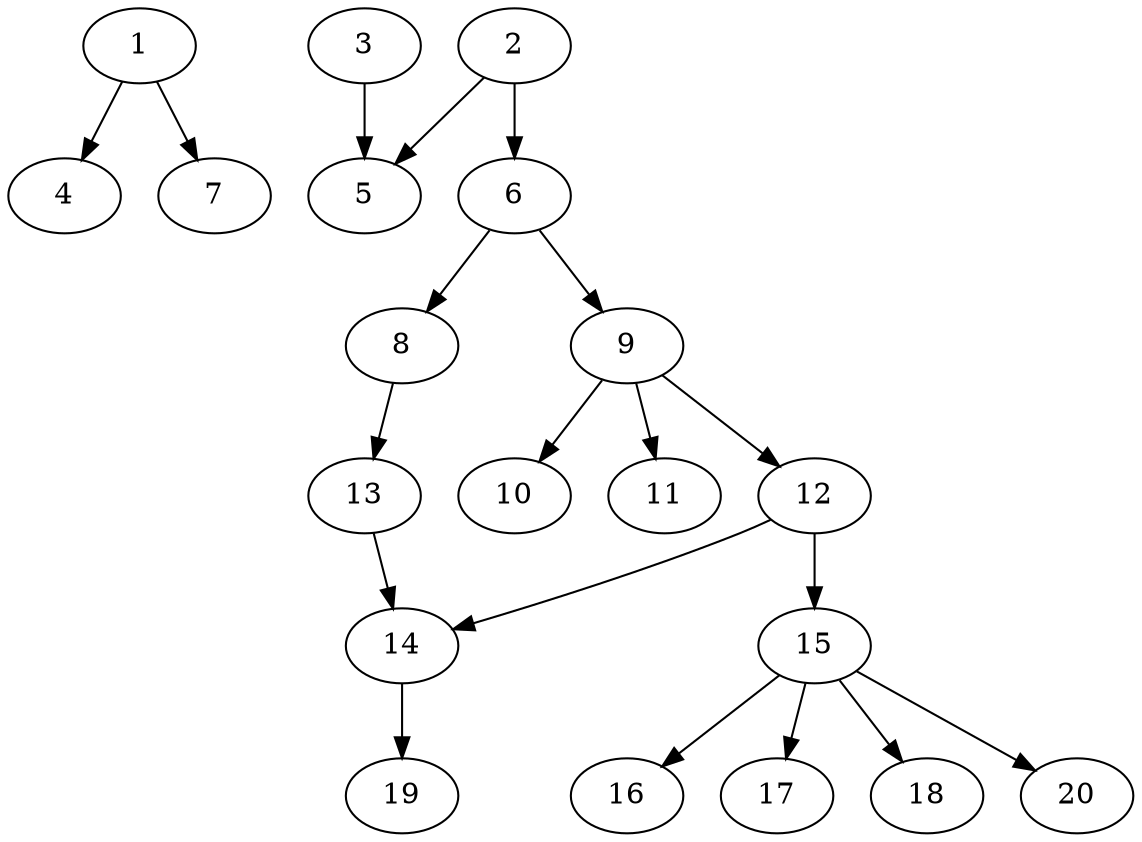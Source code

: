 // DAG automatically generated by daggen at Sat Jul 27 15:37:47 2019
// ./daggen --dot -n 20 --ccr 0.4 --fat 0.5 --regular 0.5 --density 0.4 --mindata 5242880 --maxdata 52428800 
digraph G {
  1 [size="77537280", alpha="0.15", expect_size="31014912"] 
  1 -> 4 [size ="31014912"]
  1 -> 7 [size ="31014912"]
  2 [size="68295680", alpha="0.10", expect_size="27318272"] 
  2 -> 5 [size ="27318272"]
  2 -> 6 [size ="27318272"]
  3 [size="64028160", alpha="0.10", expect_size="25611264"] 
  3 -> 5 [size ="25611264"]
  4 [size="55546880", alpha="0.17", expect_size="22218752"] 
  5 [size="68067840", alpha="0.12", expect_size="27227136"] 
  6 [size="86594560", alpha="0.02", expect_size="34637824"] 
  6 -> 8 [size ="34637824"]
  6 -> 9 [size ="34637824"]
  7 [size="19688960", alpha="0.20", expect_size="7875584"] 
  8 [size="91742720", alpha="0.12", expect_size="36697088"] 
  8 -> 13 [size ="36697088"]
  9 [size="84730880", alpha="0.05", expect_size="33892352"] 
  9 -> 10 [size ="33892352"]
  9 -> 11 [size ="33892352"]
  9 -> 12 [size ="33892352"]
  10 [size="103393280", alpha="0.09", expect_size="41357312"] 
  11 [size="88760320", alpha="0.20", expect_size="35504128"] 
  12 [size="57495040", alpha="0.14", expect_size="22998016"] 
  12 -> 14 [size ="22998016"]
  12 -> 15 [size ="22998016"]
  13 [size="117616640", alpha="0.15", expect_size="47046656"] 
  13 -> 14 [size ="47046656"]
  14 [size="55813120", alpha="0.01", expect_size="22325248"] 
  14 -> 19 [size ="22325248"]
  15 [size="38515200", alpha="0.09", expect_size="15406080"] 
  15 -> 16 [size ="15406080"]
  15 -> 17 [size ="15406080"]
  15 -> 18 [size ="15406080"]
  15 -> 20 [size ="15406080"]
  16 [size="109900800", alpha="0.18", expect_size="43960320"] 
  17 [size="119214080", alpha="0.12", expect_size="47685632"] 
  18 [size="118963200", alpha="0.07", expect_size="47585280"] 
  19 [size="72035840", alpha="0.11", expect_size="28814336"] 
  20 [size="102602240", alpha="0.10", expect_size="41040896"] 
}
